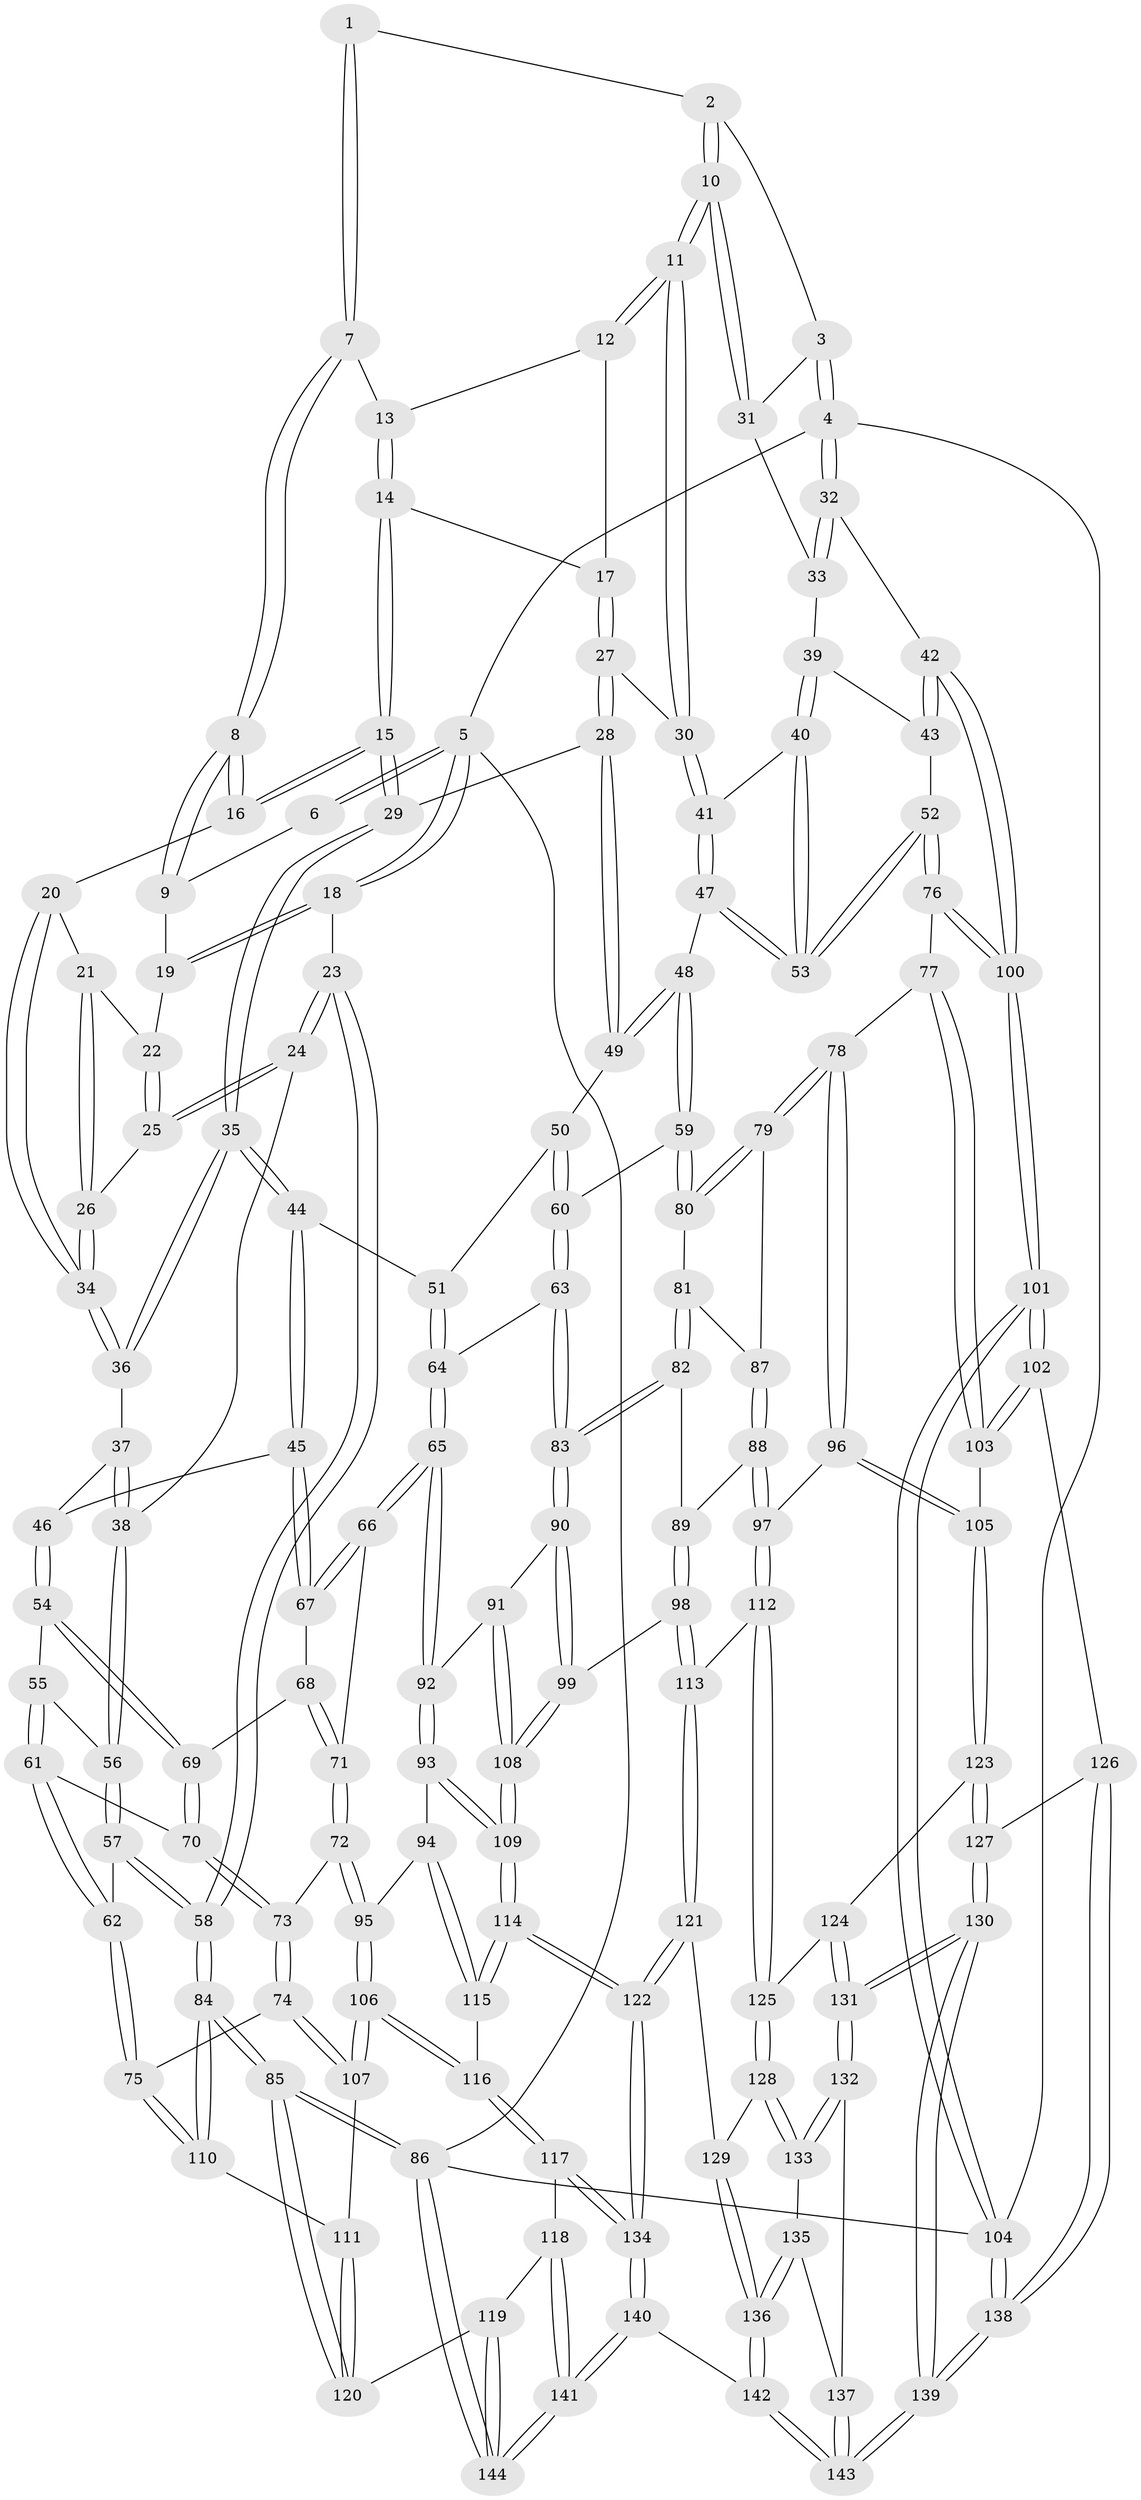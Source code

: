 // coarse degree distribution, {4: 0.43023255813953487, 8: 0.011627906976744186, 2: 0.011627906976744186, 5: 0.37209302325581395, 6: 0.08139534883720931, 3: 0.09302325581395349}
// Generated by graph-tools (version 1.1) at 2025/52/02/27/25 19:52:40]
// undirected, 144 vertices, 357 edges
graph export_dot {
graph [start="1"]
  node [color=gray90,style=filled];
  1 [pos="+0.37474732939107813+0"];
  2 [pos="+0.4072021520402784+0"];
  3 [pos="+1+0"];
  4 [pos="+1+0"];
  5 [pos="+0+0"];
  6 [pos="+0.2329166357728476+0"];
  7 [pos="+0.38920553422953835+0"];
  8 [pos="+0.27653695510216153+0.14350174081015973"];
  9 [pos="+0.16797363567638438+0.04059138086476624"];
  10 [pos="+0.640858374910161+0.1896180381684454"];
  11 [pos="+0.6357142225641389+0.2003184024060074"];
  12 [pos="+0.42057019553521446+0.03971222508924965"];
  13 [pos="+0.39016194503918583+0"];
  14 [pos="+0.3476352327821739+0.14467264788100864"];
  15 [pos="+0.3064650656926706+0.16093307939253026"];
  16 [pos="+0.2777473914052009+0.14610988531100486"];
  17 [pos="+0.4087223553868641+0.14528076369105986"];
  18 [pos="+0+0.1540959303149392"];
  19 [pos="+0.148965128691252+0.05872126318583038"];
  20 [pos="+0.2501588696894371+0.1798791495876957"];
  21 [pos="+0.18777688104347834+0.1764204298725866"];
  22 [pos="+0.14383901481283787+0.10022163737759046"];
  23 [pos="+0+0.24053178245590143"];
  24 [pos="+0+0.29291589547565755"];
  25 [pos="+0.10743335596426806+0.20766142396407106"];
  26 [pos="+0.17107226042809623+0.2281648700518214"];
  27 [pos="+0.49608321361238067+0.24327755140692214"];
  28 [pos="+0.4117469533004671+0.3040753059482051"];
  29 [pos="+0.36700670464317475+0.30100495063892474"];
  30 [pos="+0.6336229535390892+0.20905983953375581"];
  31 [pos="+0.9075925491918828+0"];
  32 [pos="+1+0.30287635767175586"];
  33 [pos="+0.9080556758620911+0.24882207412445861"];
  34 [pos="+0.2137123329613289+0.25954796310527684"];
  35 [pos="+0.29717889006306347+0.33072836854110055"];
  36 [pos="+0.22462858053762275+0.2951133344671936"];
  37 [pos="+0.13685716646210835+0.340157594759071"];
  38 [pos="+0.021199766973762368+0.33046040049980463"];
  39 [pos="+0.8598166490903321+0.3069497802068201"];
  40 [pos="+0.7582927846927299+0.3116502908327385"];
  41 [pos="+0.6383064198581798+0.2180612314946821"];
  42 [pos="+1+0.4671308066398841"];
  43 [pos="+0.9113735727345448+0.3653273812339027"];
  44 [pos="+0.2761496516685376+0.4115207469544227"];
  45 [pos="+0.26722921406065403+0.42348983868954243"];
  46 [pos="+0.1734778312127313+0.4112042724465077"];
  47 [pos="+0.584185337659933+0.4508545207419312"];
  48 [pos="+0.578663790682741+0.4570653618123218"];
  49 [pos="+0.43065730558661397+0.37573121994689324"];
  50 [pos="+0.42117999829895447+0.4181132795246746"];
  51 [pos="+0.3614110018825051+0.4558016349341419"];
  52 [pos="+0.8034136098404603+0.5407196982852337"];
  53 [pos="+0.7672853328648895+0.4770079604282711"];
  54 [pos="+0.14526723563110186+0.4588197219118888"];
  55 [pos="+0.07650967888653923+0.43003000083514303"];
  56 [pos="+0.053203566361743476+0.4010332912916858"];
  57 [pos="+0.0331469983179817+0.46605926414500626"];
  58 [pos="+0+0.5367731335936493"];
  59 [pos="+0.5660629458030982+0.4933364765607798"];
  60 [pos="+0.44419041958800654+0.4862974480546815"];
  61 [pos="+0.07631849188367773+0.5105780395204272"];
  62 [pos="+0.009509947587907398+0.6085189292071185"];
  63 [pos="+0.39428195877128136+0.5575445719715593"];
  64 [pos="+0.36112196174541544+0.5571825661660998"];
  65 [pos="+0.32085209729809017+0.5721026410817116"];
  66 [pos="+0.2886328297618924+0.5574612197478485"];
  67 [pos="+0.261725461302212+0.45502634607847986"];
  68 [pos="+0.17136226426508522+0.4890516859577463"];
  69 [pos="+0.15302284179151263+0.4818356650318539"];
  70 [pos="+0.14245247509961298+0.49337555096867924"];
  71 [pos="+0.21582129786125748+0.5790505943949416"];
  72 [pos="+0.1560065493346773+0.6290122604282531"];
  73 [pos="+0.12246921046723137+0.6237294630407441"];
  74 [pos="+0.08571152781560672+0.6263620440613636"];
  75 [pos="+0.009409315098167954+0.6087206954013622"];
  76 [pos="+0.8075015198880479+0.554350091564781"];
  77 [pos="+0.8032218358257815+0.5588953635654931"];
  78 [pos="+0.6655258081079526+0.6184343262522888"];
  79 [pos="+0.6358017958080392+0.5901676229263152"];
  80 [pos="+0.5666175437572085+0.498836570745076"];
  81 [pos="+0.49704463820906863+0.5815032780319258"];
  82 [pos="+0.4619304497755689+0.6024893565951104"];
  83 [pos="+0.45550284441421496+0.6027892474368549"];
  84 [pos="+0+0.6539067605535048"];
  85 [pos="+0+0.8327254787013869"];
  86 [pos="+0+1"];
  87 [pos="+0.5426142339026528+0.6128876794386966"];
  88 [pos="+0.5542555868319659+0.693139539929505"];
  89 [pos="+0.4848529181610545+0.6278655993925978"];
  90 [pos="+0.4161643938203407+0.7086702978873488"];
  91 [pos="+0.3487212342480255+0.6780443015782183"];
  92 [pos="+0.32250801183886396+0.6649212050587662"];
  93 [pos="+0.30760035026913246+0.6798017412737972"];
  94 [pos="+0.243203487040641+0.704306363107963"];
  95 [pos="+0.20077234015335926+0.6981413459421374"];
  96 [pos="+0.653854010032132+0.6495734737904241"];
  97 [pos="+0.5812694154014159+0.7312231918112525"];
  98 [pos="+0.4802671681078211+0.753954404968926"];
  99 [pos="+0.42817527129358324+0.7343064413047601"];
  100 [pos="+1+0.6061717026654806"];
  101 [pos="+1+0.830278988424383"];
  102 [pos="+1+0.8294500517441861"];
  103 [pos="+0.8007427181608525+0.7426708535963265"];
  104 [pos="+1+1"];
  105 [pos="+0.7652105052433626+0.7679480266153149"];
  106 [pos="+0.16330413815340727+0.7913438816195473"];
  107 [pos="+0.10106298447058326+0.7503160504925848"];
  108 [pos="+0.34292416535032255+0.8181641592127649"];
  109 [pos="+0.33295542499581166+0.8284867218396738"];
  110 [pos="+0+0.6475861780175374"];
  111 [pos="+0.06314357600915282+0.7638999690824441"];
  112 [pos="+0.5719993347553257+0.7591217094630275"];
  113 [pos="+0.48377461639539393+0.7554660790829659"];
  114 [pos="+0.33269942891260523+0.8289789667513086"];
  115 [pos="+0.28668839658569645+0.8142023981342685"];
  116 [pos="+0.16874941085656353+0.8295657727365017"];
  117 [pos="+0.14671572415439477+0.8704150886900103"];
  118 [pos="+0.12877478779301568+0.8809786731504359"];
  119 [pos="+0.0928730838998879+0.8987540721745321"];
  120 [pos="+0.06480582444178602+0.8877737528197229"];
  121 [pos="+0.42065963434820935+0.9006956133350836"];
  122 [pos="+0.3716338361437737+0.9434352812819394"];
  123 [pos="+0.746808594501142+0.803334784676847"];
  124 [pos="+0.6756535279868536+0.8160204185265302"];
  125 [pos="+0.5902115534308201+0.7993068788427712"];
  126 [pos="+0.8009411370203461+0.8885533659230542"];
  127 [pos="+0.7963919101634798+0.88683643091479"];
  128 [pos="+0.5789503813080283+0.8375205134774367"];
  129 [pos="+0.5778349529585706+0.8390663922259356"];
  130 [pos="+0.7098196528374007+0.945438010497059"];
  131 [pos="+0.6993767626638122+0.9389504606415798"];
  132 [pos="+0.6683230556273568+0.9362455150403078"];
  133 [pos="+0.6378893991589454+0.9131956073490849"];
  134 [pos="+0.3629314450055489+1"];
  135 [pos="+0.608565523697172+0.9459189953714466"];
  136 [pos="+0.5521150892326202+0.9474568408295753"];
  137 [pos="+0.6356105528260214+0.9637719016241659"];
  138 [pos="+0.8957736459925555+1"];
  139 [pos="+0.7660167698688257+1"];
  140 [pos="+0.3975267403083762+1"];
  141 [pos="+0.3522193331384181+1"];
  142 [pos="+0.4160723804027001+1"];
  143 [pos="+0.5103745369139585+1"];
  144 [pos="+0.10844894550584216+1"];
  1 -- 2;
  1 -- 7;
  1 -- 7;
  2 -- 3;
  2 -- 10;
  2 -- 10;
  3 -- 4;
  3 -- 4;
  3 -- 31;
  4 -- 5;
  4 -- 32;
  4 -- 32;
  4 -- 104;
  5 -- 6;
  5 -- 6;
  5 -- 18;
  5 -- 18;
  5 -- 86;
  6 -- 9;
  7 -- 8;
  7 -- 8;
  7 -- 13;
  8 -- 9;
  8 -- 9;
  8 -- 16;
  8 -- 16;
  9 -- 19;
  10 -- 11;
  10 -- 11;
  10 -- 31;
  10 -- 31;
  11 -- 12;
  11 -- 12;
  11 -- 30;
  11 -- 30;
  12 -- 13;
  12 -- 17;
  13 -- 14;
  13 -- 14;
  14 -- 15;
  14 -- 15;
  14 -- 17;
  15 -- 16;
  15 -- 16;
  15 -- 29;
  15 -- 29;
  16 -- 20;
  17 -- 27;
  17 -- 27;
  18 -- 19;
  18 -- 19;
  18 -- 23;
  19 -- 22;
  20 -- 21;
  20 -- 34;
  20 -- 34;
  21 -- 22;
  21 -- 26;
  21 -- 26;
  22 -- 25;
  22 -- 25;
  23 -- 24;
  23 -- 24;
  23 -- 58;
  23 -- 58;
  24 -- 25;
  24 -- 25;
  24 -- 38;
  25 -- 26;
  26 -- 34;
  26 -- 34;
  27 -- 28;
  27 -- 28;
  27 -- 30;
  28 -- 29;
  28 -- 49;
  28 -- 49;
  29 -- 35;
  29 -- 35;
  30 -- 41;
  30 -- 41;
  31 -- 33;
  32 -- 33;
  32 -- 33;
  32 -- 42;
  33 -- 39;
  34 -- 36;
  34 -- 36;
  35 -- 36;
  35 -- 36;
  35 -- 44;
  35 -- 44;
  36 -- 37;
  37 -- 38;
  37 -- 38;
  37 -- 46;
  38 -- 56;
  38 -- 56;
  39 -- 40;
  39 -- 40;
  39 -- 43;
  40 -- 41;
  40 -- 53;
  40 -- 53;
  41 -- 47;
  41 -- 47;
  42 -- 43;
  42 -- 43;
  42 -- 100;
  42 -- 100;
  43 -- 52;
  44 -- 45;
  44 -- 45;
  44 -- 51;
  45 -- 46;
  45 -- 67;
  45 -- 67;
  46 -- 54;
  46 -- 54;
  47 -- 48;
  47 -- 53;
  47 -- 53;
  48 -- 49;
  48 -- 49;
  48 -- 59;
  48 -- 59;
  49 -- 50;
  50 -- 51;
  50 -- 60;
  50 -- 60;
  51 -- 64;
  51 -- 64;
  52 -- 53;
  52 -- 53;
  52 -- 76;
  52 -- 76;
  54 -- 55;
  54 -- 69;
  54 -- 69;
  55 -- 56;
  55 -- 61;
  55 -- 61;
  56 -- 57;
  56 -- 57;
  57 -- 58;
  57 -- 58;
  57 -- 62;
  58 -- 84;
  58 -- 84;
  59 -- 60;
  59 -- 80;
  59 -- 80;
  60 -- 63;
  60 -- 63;
  61 -- 62;
  61 -- 62;
  61 -- 70;
  62 -- 75;
  62 -- 75;
  63 -- 64;
  63 -- 83;
  63 -- 83;
  64 -- 65;
  64 -- 65;
  65 -- 66;
  65 -- 66;
  65 -- 92;
  65 -- 92;
  66 -- 67;
  66 -- 67;
  66 -- 71;
  67 -- 68;
  68 -- 69;
  68 -- 71;
  68 -- 71;
  69 -- 70;
  69 -- 70;
  70 -- 73;
  70 -- 73;
  71 -- 72;
  71 -- 72;
  72 -- 73;
  72 -- 95;
  72 -- 95;
  73 -- 74;
  73 -- 74;
  74 -- 75;
  74 -- 107;
  74 -- 107;
  75 -- 110;
  75 -- 110;
  76 -- 77;
  76 -- 100;
  76 -- 100;
  77 -- 78;
  77 -- 103;
  77 -- 103;
  78 -- 79;
  78 -- 79;
  78 -- 96;
  78 -- 96;
  79 -- 80;
  79 -- 80;
  79 -- 87;
  80 -- 81;
  81 -- 82;
  81 -- 82;
  81 -- 87;
  82 -- 83;
  82 -- 83;
  82 -- 89;
  83 -- 90;
  83 -- 90;
  84 -- 85;
  84 -- 85;
  84 -- 110;
  84 -- 110;
  85 -- 86;
  85 -- 86;
  85 -- 120;
  85 -- 120;
  86 -- 144;
  86 -- 144;
  86 -- 104;
  87 -- 88;
  87 -- 88;
  88 -- 89;
  88 -- 97;
  88 -- 97;
  89 -- 98;
  89 -- 98;
  90 -- 91;
  90 -- 99;
  90 -- 99;
  91 -- 92;
  91 -- 108;
  91 -- 108;
  92 -- 93;
  92 -- 93;
  93 -- 94;
  93 -- 109;
  93 -- 109;
  94 -- 95;
  94 -- 115;
  94 -- 115;
  95 -- 106;
  95 -- 106;
  96 -- 97;
  96 -- 105;
  96 -- 105;
  97 -- 112;
  97 -- 112;
  98 -- 99;
  98 -- 113;
  98 -- 113;
  99 -- 108;
  99 -- 108;
  100 -- 101;
  100 -- 101;
  101 -- 102;
  101 -- 102;
  101 -- 104;
  101 -- 104;
  102 -- 103;
  102 -- 103;
  102 -- 126;
  103 -- 105;
  104 -- 138;
  104 -- 138;
  105 -- 123;
  105 -- 123;
  106 -- 107;
  106 -- 107;
  106 -- 116;
  106 -- 116;
  107 -- 111;
  108 -- 109;
  108 -- 109;
  109 -- 114;
  109 -- 114;
  110 -- 111;
  111 -- 120;
  111 -- 120;
  112 -- 113;
  112 -- 125;
  112 -- 125;
  113 -- 121;
  113 -- 121;
  114 -- 115;
  114 -- 115;
  114 -- 122;
  114 -- 122;
  115 -- 116;
  116 -- 117;
  116 -- 117;
  117 -- 118;
  117 -- 134;
  117 -- 134;
  118 -- 119;
  118 -- 141;
  118 -- 141;
  119 -- 120;
  119 -- 144;
  119 -- 144;
  121 -- 122;
  121 -- 122;
  121 -- 129;
  122 -- 134;
  122 -- 134;
  123 -- 124;
  123 -- 127;
  123 -- 127;
  124 -- 125;
  124 -- 131;
  124 -- 131;
  125 -- 128;
  125 -- 128;
  126 -- 127;
  126 -- 138;
  126 -- 138;
  127 -- 130;
  127 -- 130;
  128 -- 129;
  128 -- 133;
  128 -- 133;
  129 -- 136;
  129 -- 136;
  130 -- 131;
  130 -- 131;
  130 -- 139;
  130 -- 139;
  131 -- 132;
  131 -- 132;
  132 -- 133;
  132 -- 133;
  132 -- 137;
  133 -- 135;
  134 -- 140;
  134 -- 140;
  135 -- 136;
  135 -- 136;
  135 -- 137;
  136 -- 142;
  136 -- 142;
  137 -- 143;
  137 -- 143;
  138 -- 139;
  138 -- 139;
  139 -- 143;
  139 -- 143;
  140 -- 141;
  140 -- 141;
  140 -- 142;
  141 -- 144;
  141 -- 144;
  142 -- 143;
  142 -- 143;
}
